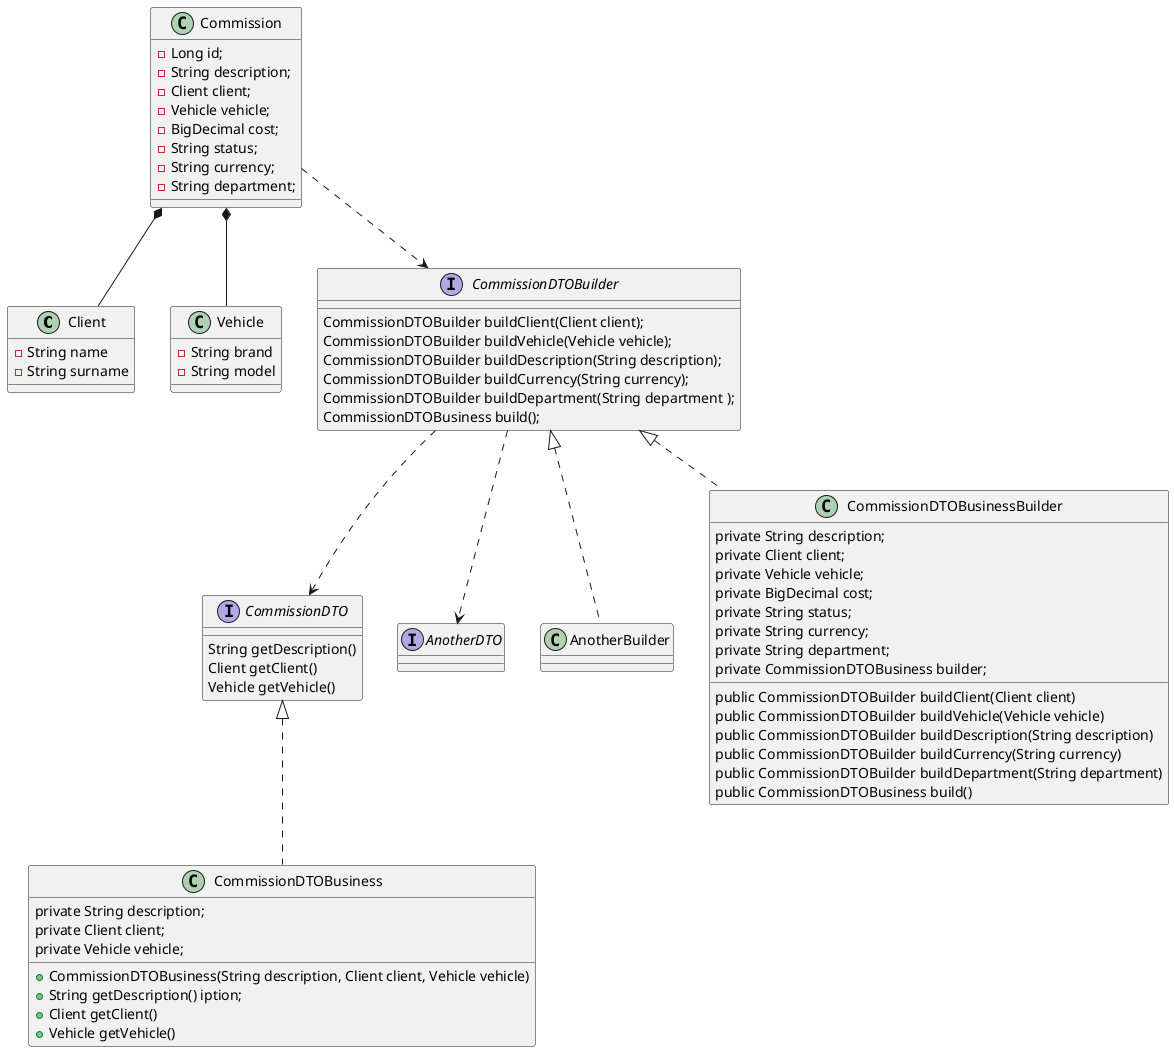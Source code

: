 @startuml
'https://plantuml.com/class-diagram



class Client{
    - String name
    - String surname
}

class Vehicle {
    - String brand
    - String model
}

class Commission {
    - Long id;
    - String description;
    - Client client;
    - Vehicle vehicle;
    - BigDecimal cost;
    - String status;
    - String currency;
    - String department;
}

interface CommissionDTO {
    String getDescription()
    Client getClient()
    Vehicle getVehicle()
}
interface AnotherDTO

Commission *-- Client
Commission *-- Vehicle
Commission ..> CommissionDTOBuilder
CommissionDTOBuilder ..> CommissionDTO
CommissionDTOBuilder ..> AnotherDTO


class AnotherBuilder implements CommissionDTOBuilder {

}

interface CommissionDTOBuilder {
    CommissionDTOBuilder buildClient(Client client);
    CommissionDTOBuilder buildVehicle(Vehicle vehicle);
    CommissionDTOBuilder buildDescription(String description);
    CommissionDTOBuilder buildCurrency(String currency);
    CommissionDTOBuilder buildDepartment(String department );
    CommissionDTOBusiness build();
}

class CommissionDTOBusiness implements CommissionDTO{
    private String description;
    private Client client;
    private Vehicle vehicle;

    + CommissionDTOBusiness(String description, Client client, Vehicle vehicle)
    + String getDescription() iption;
    + Client getClient()
    + Vehicle getVehicle()
}

class CommissionDTOBusinessBuilder implements CommissionDTOBuilder {

    private String description;
    private Client client;
    private Vehicle vehicle;
    private BigDecimal cost;
    private String status;
    private String currency;
    private String department;
    private CommissionDTOBusiness builder;
    public CommissionDTOBuilder buildClient(Client client)
    public CommissionDTOBuilder buildVehicle(Vehicle vehicle)
    public CommissionDTOBuilder buildDescription(String description)
    public CommissionDTOBuilder buildCurrency(String currency)
    public CommissionDTOBuilder buildDepartment(String department)
    public CommissionDTOBusiness build()
}


@enduml